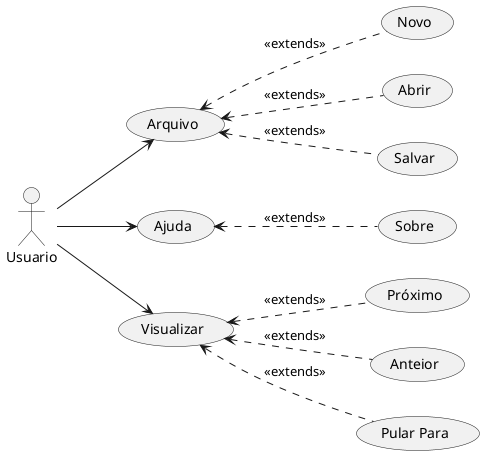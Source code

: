 @startuml

left to right direction
arquivo as (Arquivo)
novoSlide as (Novo)
abrirSlide as (Abrir)
salvarSlide as (Salvar)
abrirAjuda as (Ajuda)
abrirSobre as (Sobre)
visualizar as (Visualizar)
proximoSlide as (Próximo)
slideAnterior as (Anteior)
pularPara as (Pular Para)

:Usuario: --> arquivo
:Usuario: --> abrirAjuda
:Usuario: --> visualizar
abrirAjuda <.. abrirSobre : <<extends>>
arquivo <.. novoSlide : <<extends>>
arquivo <.. abrirSlide : <<extends>>
arquivo <.. salvarSlide : <<extends>>
visualizar <.. proximoSlide : <<extends>>
visualizar <.. slideAnterior : <<extends>>
visualizar <.. pularPara : <<extends>>

@enduml
